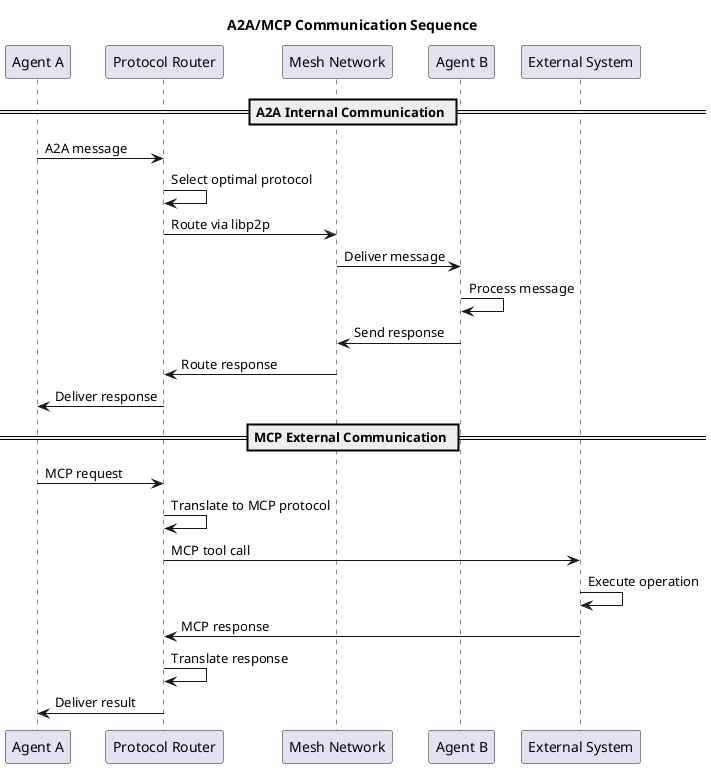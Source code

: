 @startuml
title A2A/MCP Communication Sequence

participant "Agent A" as AgentA
participant "Protocol Router" as Router
participant "Mesh Network" as Mesh
participant "Agent B" as AgentB
participant "External System" as External

== A2A Internal Communication ==
AgentA -> Router: A2A message
Router -> Router: Select optimal protocol
Router -> Mesh: Route via libp2p
Mesh -> AgentB: Deliver message
AgentB -> AgentB: Process message
AgentB -> Mesh: Send response
Mesh -> Router: Route response
Router -> AgentA: Deliver response

== MCP External Communication ==
AgentA -> Router: MCP request
Router -> Router: Translate to MCP protocol
Router -> External: MCP tool call
External -> External: Execute operation
External -> Router: MCP response
Router -> Router: Translate response
Router -> AgentA: Deliver result

@enduml